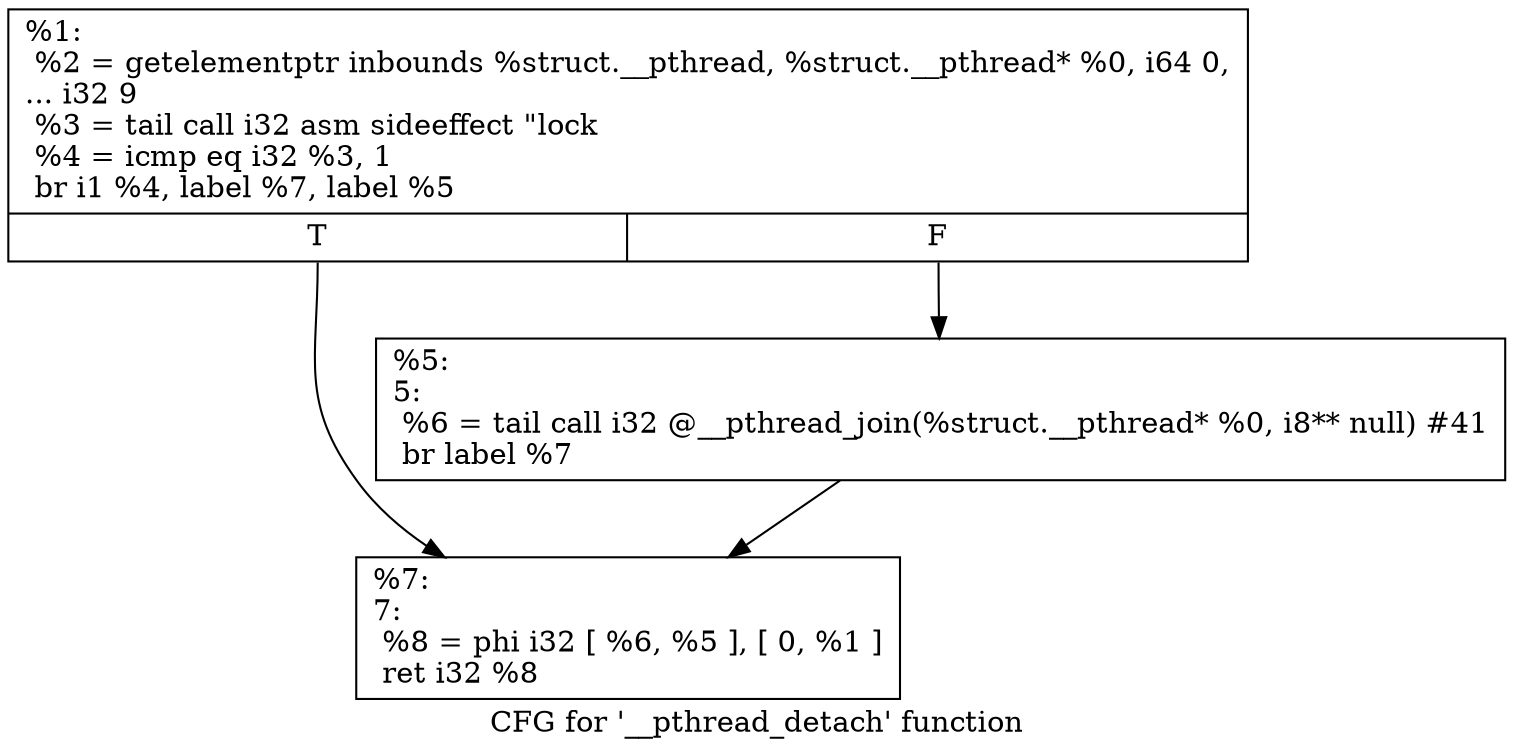 digraph "CFG for '__pthread_detach' function" {
	label="CFG for '__pthread_detach' function";

	Node0x2022220 [shape=record,label="{%1:\l  %2 = getelementptr inbounds %struct.__pthread, %struct.__pthread* %0, i64 0,\l... i32 9\l  %3 = tail call i32 asm sideeffect \"lock \l  %4 = icmp eq i32 %3, 1\l  br i1 %4, label %7, label %5\l|{<s0>T|<s1>F}}"];
	Node0x2022220:s0 -> Node0x20225d0;
	Node0x2022220:s1 -> Node0x2022580;
	Node0x2022580 [shape=record,label="{%5:\l5:                                                \l  %6 = tail call i32 @__pthread_join(%struct.__pthread* %0, i8** null) #41\l  br label %7\l}"];
	Node0x2022580 -> Node0x20225d0;
	Node0x20225d0 [shape=record,label="{%7:\l7:                                                \l  %8 = phi i32 [ %6, %5 ], [ 0, %1 ]\l  ret i32 %8\l}"];
}
